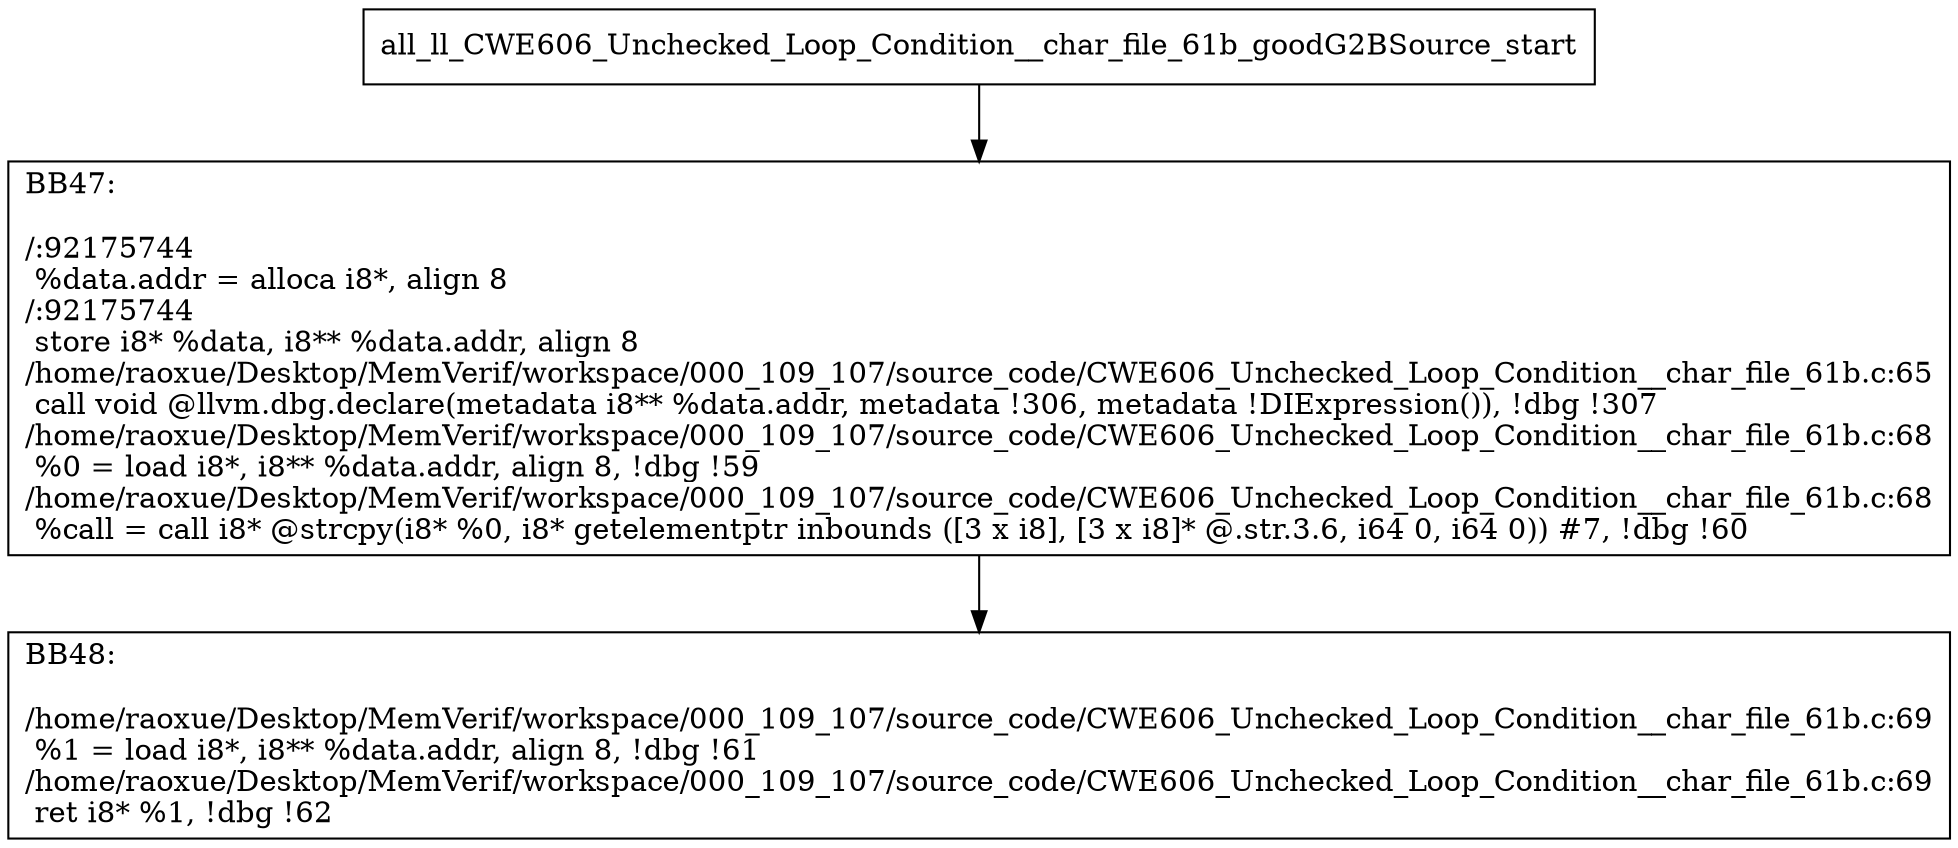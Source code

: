 digraph "CFG for'all_ll_CWE606_Unchecked_Loop_Condition__char_file_61b_goodG2BSource' function" {
	BBall_ll_CWE606_Unchecked_Loop_Condition__char_file_61b_goodG2BSource_start[shape=record,label="{all_ll_CWE606_Unchecked_Loop_Condition__char_file_61b_goodG2BSource_start}"];
	BBall_ll_CWE606_Unchecked_Loop_Condition__char_file_61b_goodG2BSource_start-> all_ll_CWE606_Unchecked_Loop_Condition__char_file_61b_goodG2BSourceBB47;
	all_ll_CWE606_Unchecked_Loop_Condition__char_file_61b_goodG2BSourceBB47 [shape=record, label="{BB47:\l\l/:92175744\l
  %data.addr = alloca i8*, align 8\l
/:92175744\l
  store i8* %data, i8** %data.addr, align 8\l
/home/raoxue/Desktop/MemVerif/workspace/000_109_107/source_code/CWE606_Unchecked_Loop_Condition__char_file_61b.c:65\l
  call void @llvm.dbg.declare(metadata i8** %data.addr, metadata !306, metadata !DIExpression()), !dbg !307\l
/home/raoxue/Desktop/MemVerif/workspace/000_109_107/source_code/CWE606_Unchecked_Loop_Condition__char_file_61b.c:68\l
  %0 = load i8*, i8** %data.addr, align 8, !dbg !59\l
/home/raoxue/Desktop/MemVerif/workspace/000_109_107/source_code/CWE606_Unchecked_Loop_Condition__char_file_61b.c:68\l
  %call = call i8* @strcpy(i8* %0, i8* getelementptr inbounds ([3 x i8], [3 x i8]* @.str.3.6, i64 0, i64 0)) #7, !dbg !60\l
}"];
	all_ll_CWE606_Unchecked_Loop_Condition__char_file_61b_goodG2BSourceBB47-> all_ll_CWE606_Unchecked_Loop_Condition__char_file_61b_goodG2BSourceBB48;
	all_ll_CWE606_Unchecked_Loop_Condition__char_file_61b_goodG2BSourceBB48 [shape=record, label="{BB48:\l\l/home/raoxue/Desktop/MemVerif/workspace/000_109_107/source_code/CWE606_Unchecked_Loop_Condition__char_file_61b.c:69\l
  %1 = load i8*, i8** %data.addr, align 8, !dbg !61\l
/home/raoxue/Desktop/MemVerif/workspace/000_109_107/source_code/CWE606_Unchecked_Loop_Condition__char_file_61b.c:69\l
  ret i8* %1, !dbg !62\l
}"];
}
